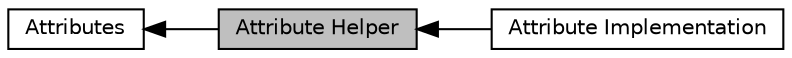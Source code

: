 digraph "Attribute Helper"
{
  edge [fontname="Helvetica",fontsize="10",labelfontname="Helvetica",labelfontsize="10"];
  node [fontname="Helvetica",fontsize="10",shape=record];
  rankdir=LR;
  Node1 [label="Attributes",height=0.2,width=0.4,color="black", fillcolor="white", style="filled",URL="$d6/d0c/group__attribute.html"];
  Node0 [label="Attribute Helper",height=0.2,width=0.4,color="black", fillcolor="grey75", style="filled", fontcolor="black"];
  Node2 [label="Attribute Implementation",height=0.2,width=0.4,color="black", fillcolor="white", style="filled",URL="$d9/d3f/group__attributeimpl.html"];
  Node1->Node0 [shape=plaintext, dir="back", style="solid"];
  Node0->Node2 [shape=plaintext, dir="back", style="solid"];
}
